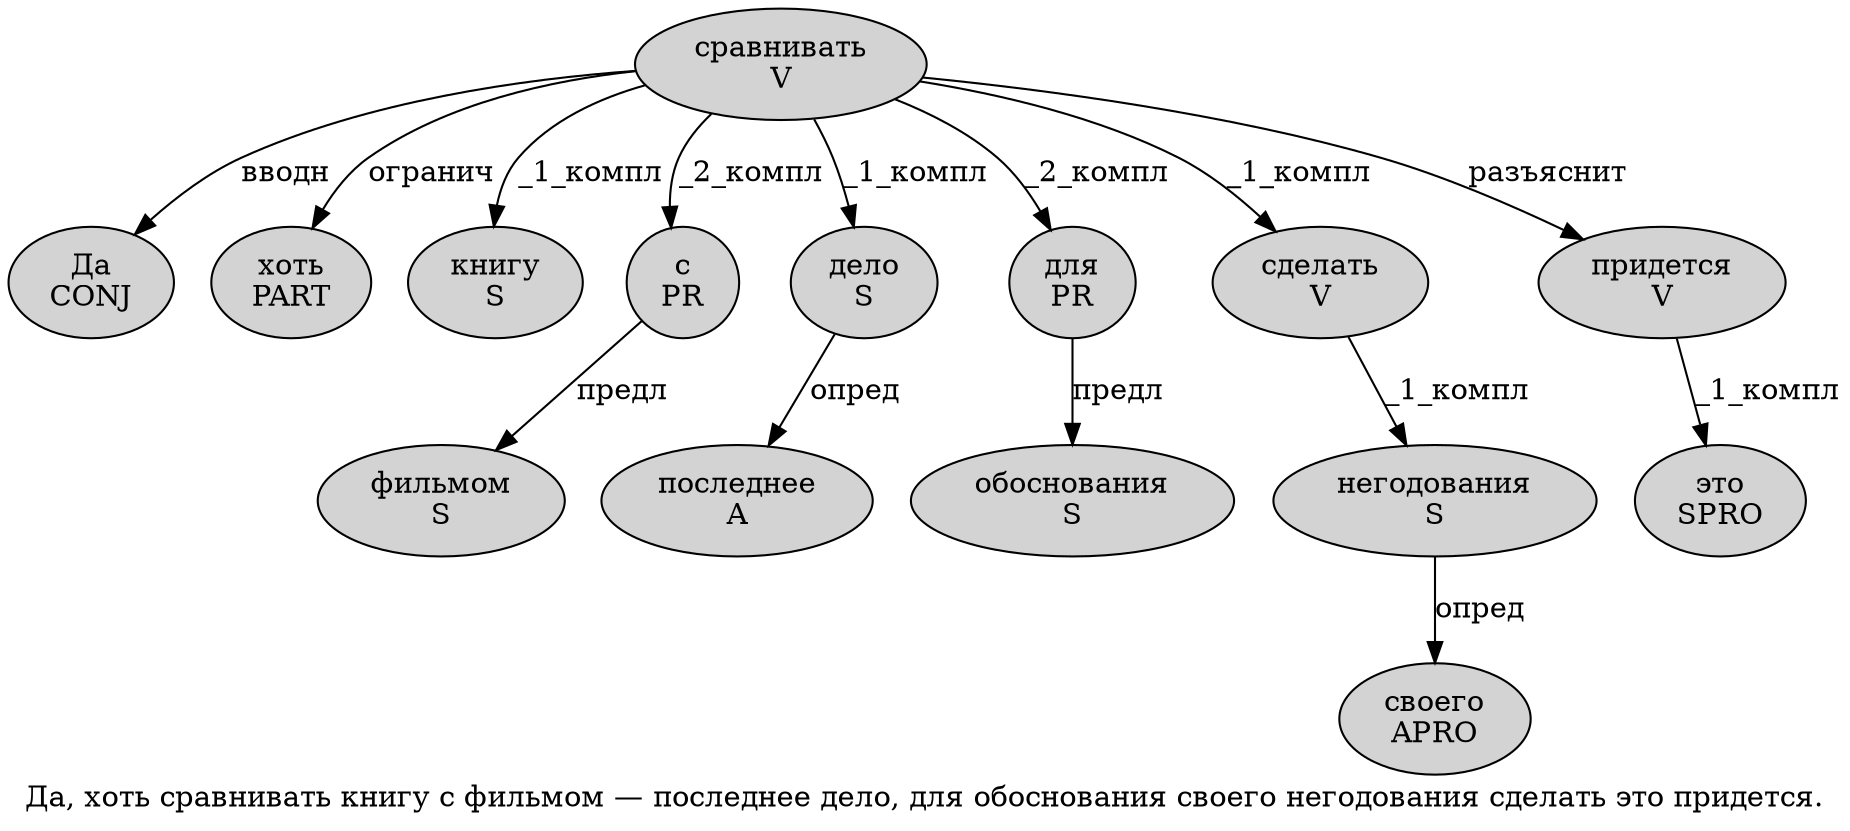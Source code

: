 digraph SENTENCE_3855 {
	graph [label="Да, хоть сравнивать книгу с фильмом — последнее дело, для обоснования своего негодования сделать это придется."]
	node [style=filled]
		0 [label="Да
CONJ" color="" fillcolor=lightgray penwidth=1 shape=ellipse]
		2 [label="хоть
PART" color="" fillcolor=lightgray penwidth=1 shape=ellipse]
		3 [label="сравнивать
V" color="" fillcolor=lightgray penwidth=1 shape=ellipse]
		4 [label="книгу
S" color="" fillcolor=lightgray penwidth=1 shape=ellipse]
		5 [label="с
PR" color="" fillcolor=lightgray penwidth=1 shape=ellipse]
		6 [label="фильмом
S" color="" fillcolor=lightgray penwidth=1 shape=ellipse]
		8 [label="последнее
A" color="" fillcolor=lightgray penwidth=1 shape=ellipse]
		9 [label="дело
S" color="" fillcolor=lightgray penwidth=1 shape=ellipse]
		11 [label="для
PR" color="" fillcolor=lightgray penwidth=1 shape=ellipse]
		12 [label="обоснования
S" color="" fillcolor=lightgray penwidth=1 shape=ellipse]
		13 [label="своего
APRO" color="" fillcolor=lightgray penwidth=1 shape=ellipse]
		14 [label="негодования
S" color="" fillcolor=lightgray penwidth=1 shape=ellipse]
		15 [label="сделать
V" color="" fillcolor=lightgray penwidth=1 shape=ellipse]
		16 [label="это
SPRO" color="" fillcolor=lightgray penwidth=1 shape=ellipse]
		17 [label="придется
V" color="" fillcolor=lightgray penwidth=1 shape=ellipse]
			17 -> 16 [label="_1_компл"]
			11 -> 12 [label="предл"]
			9 -> 8 [label="опред"]
			3 -> 0 [label="вводн"]
			3 -> 2 [label="огранич"]
			3 -> 4 [label="_1_компл"]
			3 -> 5 [label="_2_компл"]
			3 -> 9 [label="_1_компл"]
			3 -> 11 [label="_2_компл"]
			3 -> 15 [label="_1_компл"]
			3 -> 17 [label="разъяснит"]
			14 -> 13 [label="опред"]
			15 -> 14 [label="_1_компл"]
			5 -> 6 [label="предл"]
}